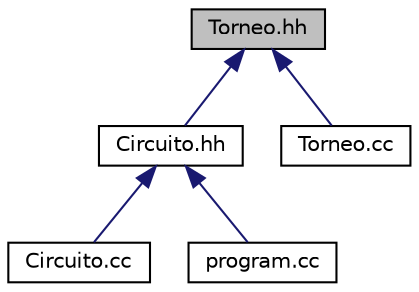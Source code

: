 digraph "Torneo.hh"
{
 // LATEX_PDF_SIZE
  edge [fontname="Helvetica",fontsize="10",labelfontname="Helvetica",labelfontsize="10"];
  node [fontname="Helvetica",fontsize="10",shape=record];
  Node1 [label="Torneo.hh",height=0.2,width=0.4,color="black", fillcolor="grey75", style="filled", fontcolor="black",tooltip="Especificación de la clase Torneo."];
  Node1 -> Node2 [dir="back",color="midnightblue",fontsize="10",style="solid",fontname="Helvetica"];
  Node2 [label="Circuito.hh",height=0.2,width=0.4,color="black", fillcolor="white", style="filled",URL="$Circuito_8hh.html",tooltip="Especificación de la clase Circuito."];
  Node2 -> Node3 [dir="back",color="midnightblue",fontsize="10",style="solid",fontname="Helvetica"];
  Node3 [label="Circuito.cc",height=0.2,width=0.4,color="black", fillcolor="white", style="filled",URL="$Circuito_8cc.html",tooltip=" "];
  Node2 -> Node4 [dir="back",color="midnightblue",fontsize="10",style="solid",fontname="Helvetica"];
  Node4 [label="program.cc",height=0.2,width=0.4,color="black", fillcolor="white", style="filled",URL="$program_8cc.html",tooltip=" "];
  Node1 -> Node5 [dir="back",color="midnightblue",fontsize="10",style="solid",fontname="Helvetica"];
  Node5 [label="Torneo.cc",height=0.2,width=0.4,color="black", fillcolor="white", style="filled",URL="$Torneo_8cc.html",tooltip=" "];
}

